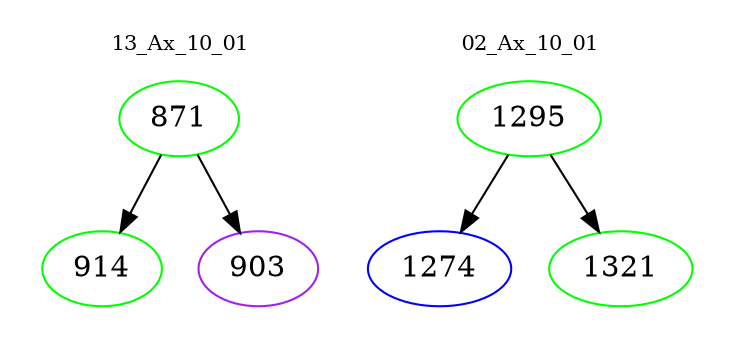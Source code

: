 digraph{
subgraph cluster_0 {
color = white
label = "13_Ax_10_01";
fontsize=10;
T0_871 [label="871", color="green"]
T0_871 -> T0_914 [color="black"]
T0_914 [label="914", color="green"]
T0_871 -> T0_903 [color="black"]
T0_903 [label="903", color="purple"]
}
subgraph cluster_1 {
color = white
label = "02_Ax_10_01";
fontsize=10;
T1_1295 [label="1295", color="green"]
T1_1295 -> T1_1274 [color="black"]
T1_1274 [label="1274", color="blue"]
T1_1295 -> T1_1321 [color="black"]
T1_1321 [label="1321", color="green"]
}
}
